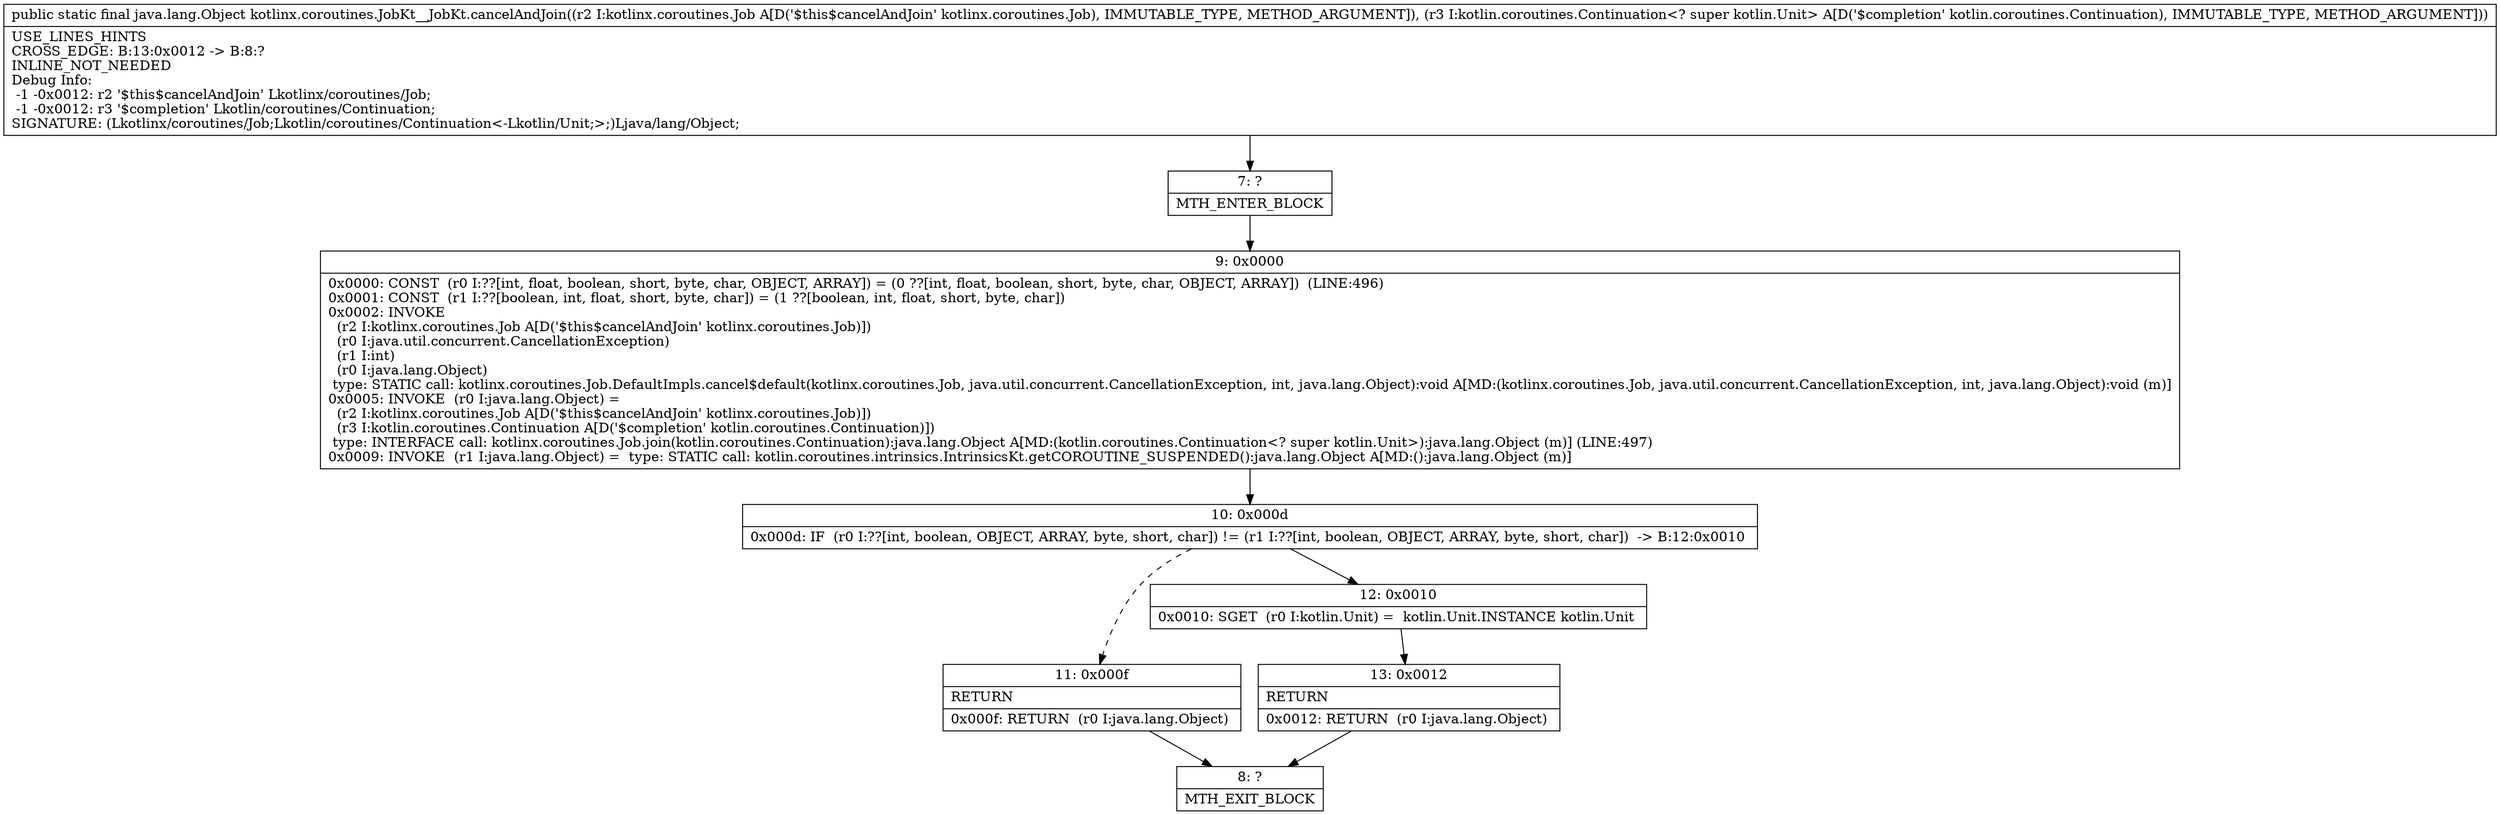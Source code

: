 digraph "CFG forkotlinx.coroutines.JobKt__JobKt.cancelAndJoin(Lkotlinx\/coroutines\/Job;Lkotlin\/coroutines\/Continuation;)Ljava\/lang\/Object;" {
Node_7 [shape=record,label="{7\:\ ?|MTH_ENTER_BLOCK\l}"];
Node_9 [shape=record,label="{9\:\ 0x0000|0x0000: CONST  (r0 I:??[int, float, boolean, short, byte, char, OBJECT, ARRAY]) = (0 ??[int, float, boolean, short, byte, char, OBJECT, ARRAY])  (LINE:496)\l0x0001: CONST  (r1 I:??[boolean, int, float, short, byte, char]) = (1 ??[boolean, int, float, short, byte, char]) \l0x0002: INVOKE  \l  (r2 I:kotlinx.coroutines.Job A[D('$this$cancelAndJoin' kotlinx.coroutines.Job)])\l  (r0 I:java.util.concurrent.CancellationException)\l  (r1 I:int)\l  (r0 I:java.lang.Object)\l type: STATIC call: kotlinx.coroutines.Job.DefaultImpls.cancel$default(kotlinx.coroutines.Job, java.util.concurrent.CancellationException, int, java.lang.Object):void A[MD:(kotlinx.coroutines.Job, java.util.concurrent.CancellationException, int, java.lang.Object):void (m)]\l0x0005: INVOKE  (r0 I:java.lang.Object) = \l  (r2 I:kotlinx.coroutines.Job A[D('$this$cancelAndJoin' kotlinx.coroutines.Job)])\l  (r3 I:kotlin.coroutines.Continuation A[D('$completion' kotlin.coroutines.Continuation)])\l type: INTERFACE call: kotlinx.coroutines.Job.join(kotlin.coroutines.Continuation):java.lang.Object A[MD:(kotlin.coroutines.Continuation\<? super kotlin.Unit\>):java.lang.Object (m)] (LINE:497)\l0x0009: INVOKE  (r1 I:java.lang.Object) =  type: STATIC call: kotlin.coroutines.intrinsics.IntrinsicsKt.getCOROUTINE_SUSPENDED():java.lang.Object A[MD:():java.lang.Object (m)]\l}"];
Node_10 [shape=record,label="{10\:\ 0x000d|0x000d: IF  (r0 I:??[int, boolean, OBJECT, ARRAY, byte, short, char]) != (r1 I:??[int, boolean, OBJECT, ARRAY, byte, short, char])  \-\> B:12:0x0010 \l}"];
Node_11 [shape=record,label="{11\:\ 0x000f|RETURN\l|0x000f: RETURN  (r0 I:java.lang.Object) \l}"];
Node_8 [shape=record,label="{8\:\ ?|MTH_EXIT_BLOCK\l}"];
Node_12 [shape=record,label="{12\:\ 0x0010|0x0010: SGET  (r0 I:kotlin.Unit) =  kotlin.Unit.INSTANCE kotlin.Unit \l}"];
Node_13 [shape=record,label="{13\:\ 0x0012|RETURN\l|0x0012: RETURN  (r0 I:java.lang.Object) \l}"];
MethodNode[shape=record,label="{public static final java.lang.Object kotlinx.coroutines.JobKt__JobKt.cancelAndJoin((r2 I:kotlinx.coroutines.Job A[D('$this$cancelAndJoin' kotlinx.coroutines.Job), IMMUTABLE_TYPE, METHOD_ARGUMENT]), (r3 I:kotlin.coroutines.Continuation\<? super kotlin.Unit\> A[D('$completion' kotlin.coroutines.Continuation), IMMUTABLE_TYPE, METHOD_ARGUMENT]))  | USE_LINES_HINTS\lCROSS_EDGE: B:13:0x0012 \-\> B:8:?\lINLINE_NOT_NEEDED\lDebug Info:\l  \-1 \-0x0012: r2 '$this$cancelAndJoin' Lkotlinx\/coroutines\/Job;\l  \-1 \-0x0012: r3 '$completion' Lkotlin\/coroutines\/Continuation;\lSIGNATURE: (Lkotlinx\/coroutines\/Job;Lkotlin\/coroutines\/Continuation\<\-Lkotlin\/Unit;\>;)Ljava\/lang\/Object;\l}"];
MethodNode -> Node_7;Node_7 -> Node_9;
Node_9 -> Node_10;
Node_10 -> Node_11[style=dashed];
Node_10 -> Node_12;
Node_11 -> Node_8;
Node_12 -> Node_13;
Node_13 -> Node_8;
}

